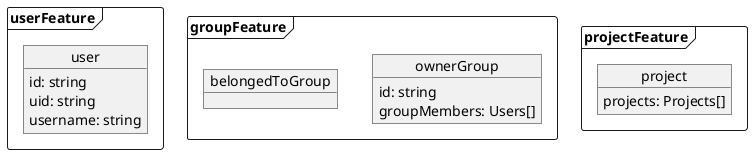 @startuml schema-diagram

frame userFeature {
  object user {
    id: string
    uid: string
    username: string
  }
}

frame groupFeature {
  object ownerGroup {
    id: string
    groupMembers: Users[]
  }
  object belongedToGroup {
  }
}

frame projectFeature {
  object project {
    projects: Projects[]
  }
}

@enduml